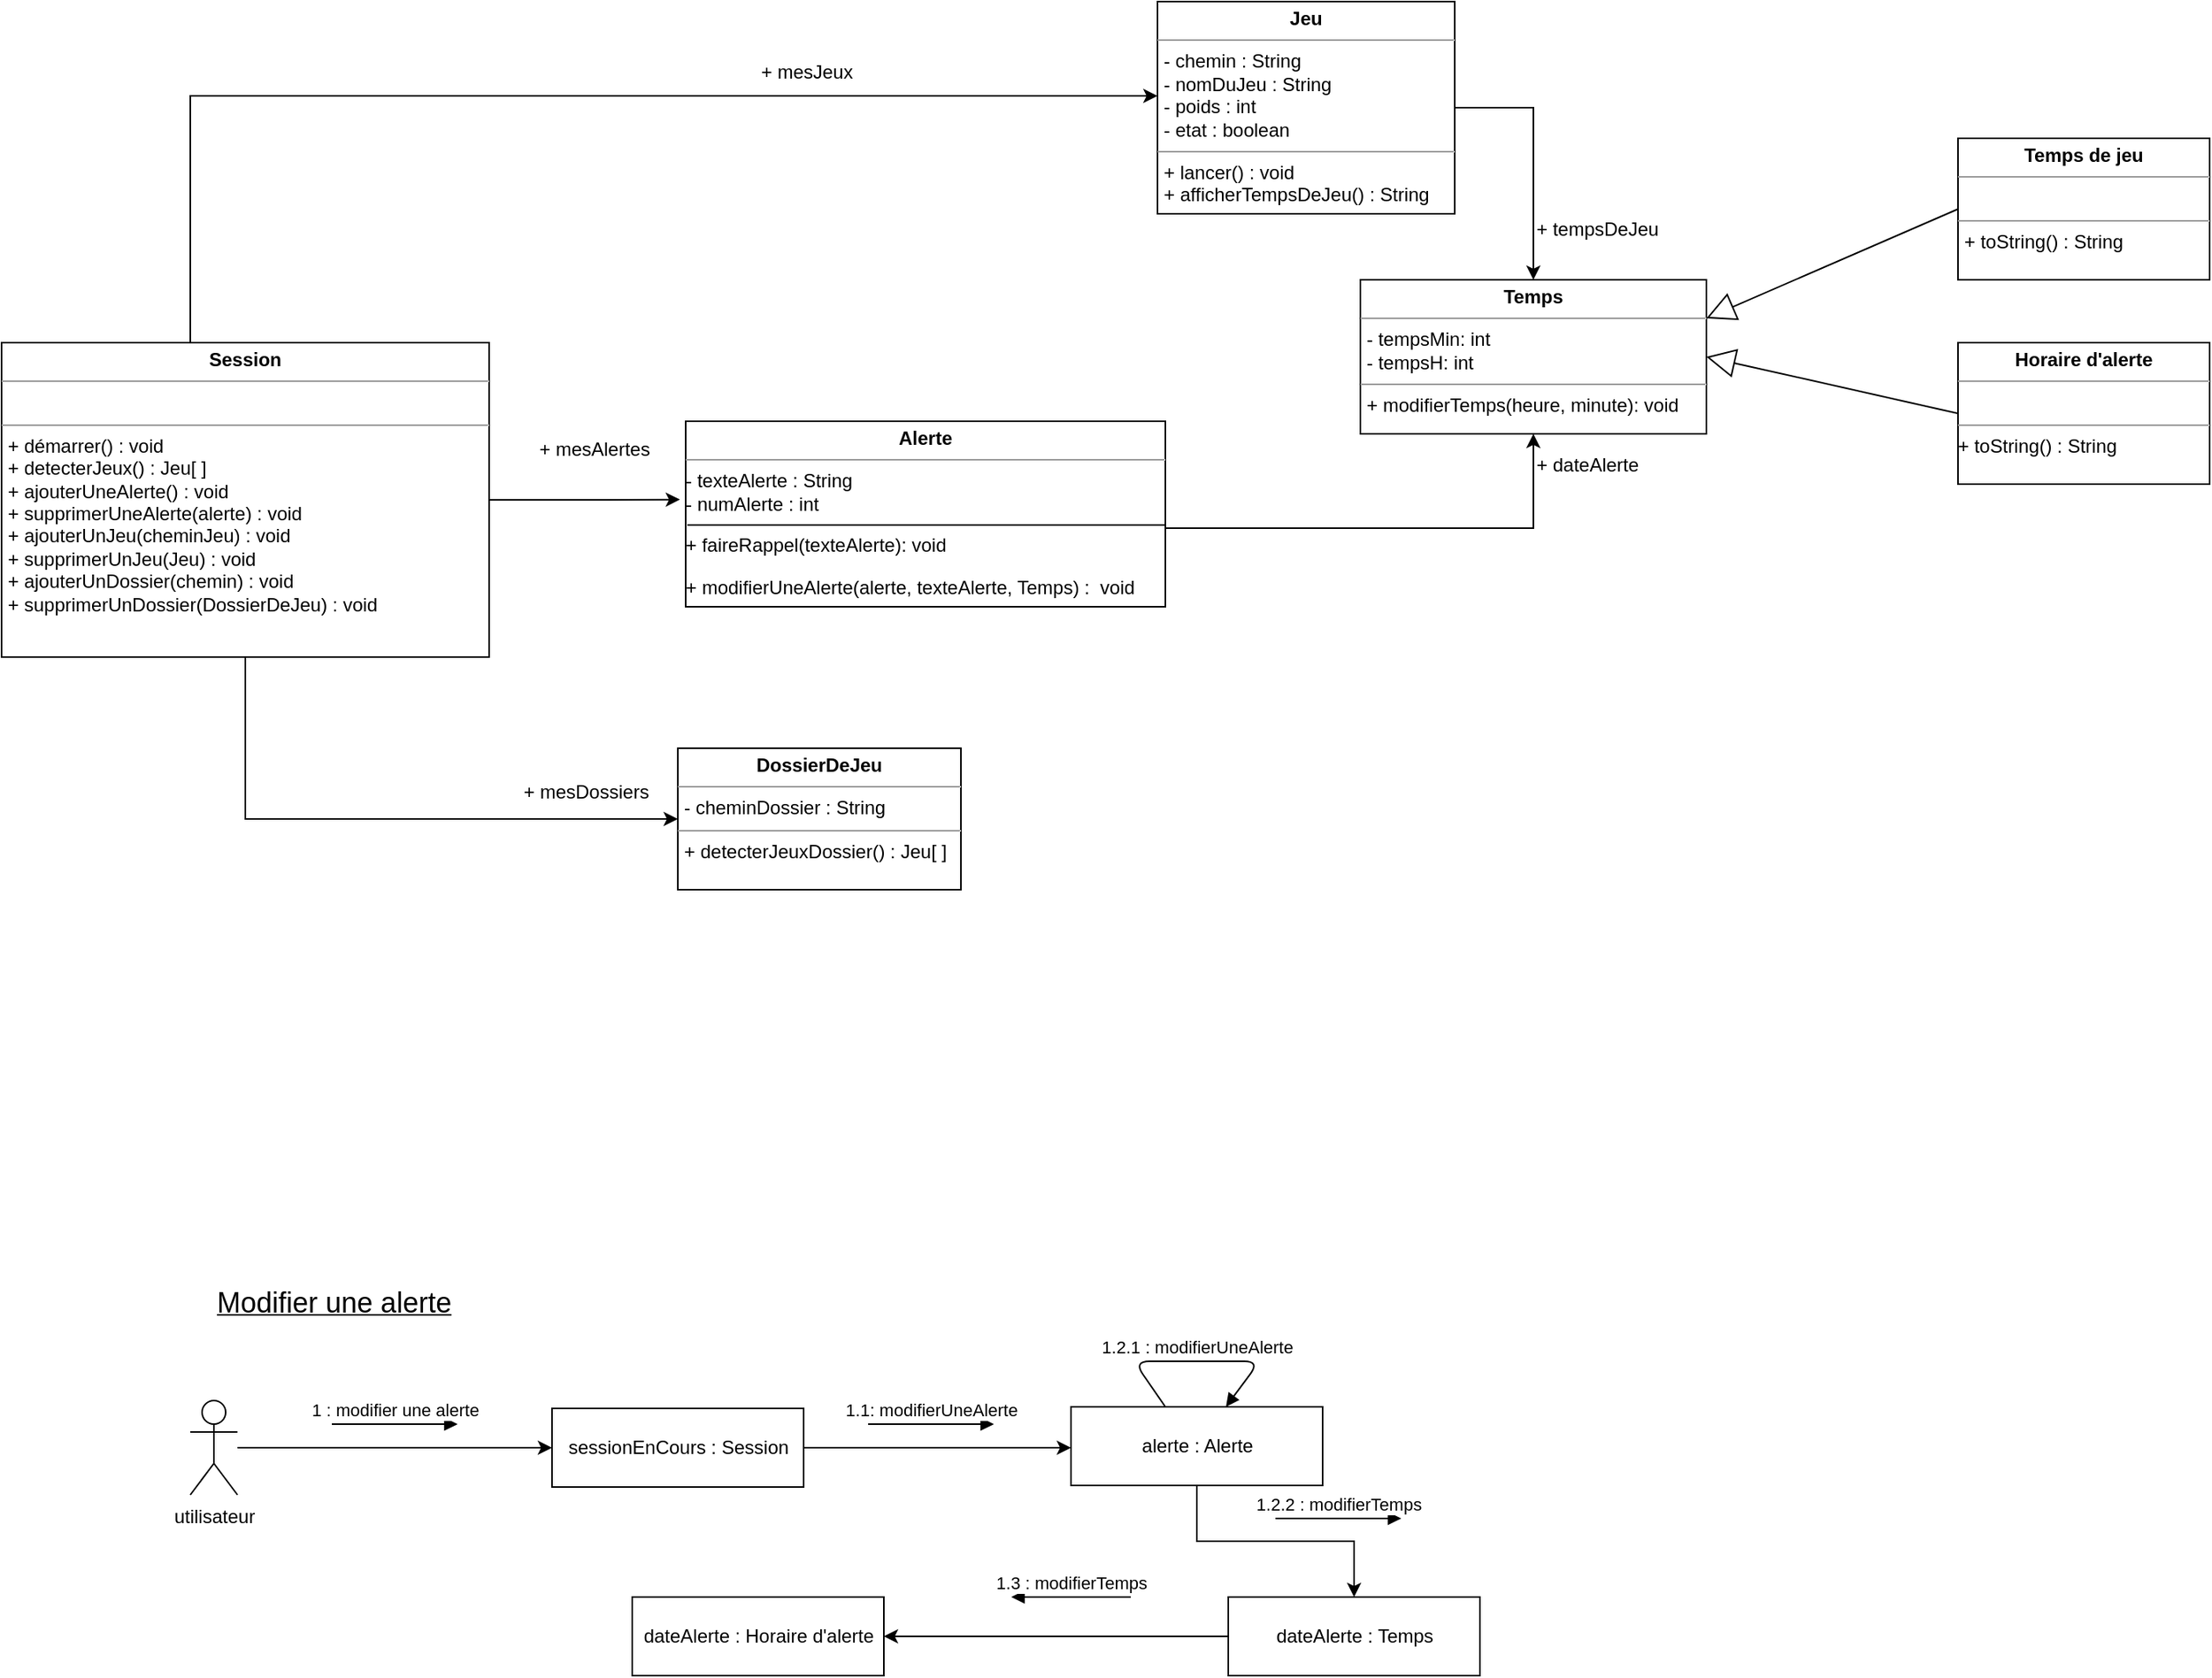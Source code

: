 <mxfile version="10.6.0" type="github"><diagram id="h2h1ouhQ36LWbQkh4_Ej" name="Page-1"><mxGraphModel dx="1394" dy="771" grid="1" gridSize="10" guides="1" tooltips="1" connect="1" arrows="1" fold="1" page="1" pageScale="1" pageWidth="827" pageHeight="1169" math="0" shadow="0"><root><mxCell id="0"/><mxCell id="1" parent="0"/><mxCell id="chVu7LImVVujrHMtMwYy-6" value="" style="edgeStyle=orthogonalEdgeStyle;rounded=0;orthogonalLoop=1;jettySize=auto;html=1;" parent="1" source="chVu7LImVVujrHMtMwYy-1" target="chVu7LImVVujrHMtMwYy-5" edge="1"><mxGeometry relative="1" as="geometry"><mxPoint x="750" y="380" as="targetPoint"/><Array as="points"><mxPoint x="1224" y="343"/></Array></mxGeometry></mxCell><mxCell id="chVu7LImVVujrHMtMwYy-1" value="&lt;p style=&quot;margin: 0px ; margin-top: 4px ; text-align: center&quot;&gt;&lt;b&gt;Jeu&lt;/b&gt;&lt;/p&gt;&lt;hr size=&quot;1&quot;&gt;&lt;p style=&quot;margin: 0px ; margin-left: 4px&quot;&gt;- chemin : String&lt;/p&gt;&lt;p style=&quot;margin: 0px ; margin-left: 4px&quot;&gt;- nomDuJeu : String&lt;/p&gt;&lt;p style=&quot;margin: 0px ; margin-left: 4px&quot;&gt;- poids : int&lt;/p&gt;&lt;p style=&quot;margin: 0px ; margin-left: 4px&quot;&gt;- etat : boolean&lt;br&gt;&lt;/p&gt;&lt;hr size=&quot;1&quot;&gt;&lt;p style=&quot;margin: 0px ; margin-left: 4px&quot;&gt;+ lancer() : void&lt;/p&gt;&lt;p style=&quot;margin: 0px ; margin-left: 4px&quot;&gt;+ afficherTempsDeJeu() : String&lt;br&gt;&lt;/p&gt;" style="verticalAlign=top;align=left;overflow=fill;fontSize=12;fontFamily=Helvetica;html=1;" parent="1" vertex="1"><mxGeometry x="985" y="275" width="189" height="135" as="geometry"/></mxCell><mxCell id="chVu7LImVVujrHMtMwYy-5" value="&lt;p style=&quot;margin: 0px ; margin-top: 4px ; text-align: center&quot;&gt;&lt;b&gt;Temps&lt;br&gt;&lt;/b&gt;&lt;/p&gt;&lt;hr size=&quot;1&quot;&gt;&lt;p style=&quot;margin: 0px ; margin-left: 4px&quot;&gt;- tempsMin: int&lt;/p&gt;&lt;p style=&quot;margin: 0px ; margin-left: 4px&quot;&gt;- tempsH: int&lt;/p&gt;&lt;hr size=&quot;1&quot;&gt;&lt;p style=&quot;margin: 0px ; margin-left: 4px&quot;&gt;+ modifierTemps(heure, minute): void&lt;/p&gt;&lt;p style=&quot;margin: 0px ; margin-left: 4px&quot;&gt;&lt;br&gt;&lt;/p&gt;" style="verticalAlign=top;align=left;overflow=fill;fontSize=12;fontFamily=Helvetica;html=1;" parent="1" vertex="1"><mxGeometry x="1114" y="452" width="220" height="98" as="geometry"/></mxCell><mxCell id="chVu7LImVVujrHMtMwYy-3" style="edgeStyle=orthogonalEdgeStyle;rounded=0;orthogonalLoop=1;jettySize=auto;html=1;" parent="1" source="chVu7LImVVujrHMtMwYy-18" target="chVu7LImVVujrHMtMwYy-1" edge="1"><mxGeometry relative="1" as="geometry"><mxPoint x="370" y="430" as="sourcePoint"/><Array as="points"><mxPoint x="370" y="335"/></Array></mxGeometry></mxCell><mxCell id="chVu7LImVVujrHMtMwYy-11" style="edgeStyle=orthogonalEdgeStyle;rounded=0;orthogonalLoop=1;jettySize=auto;html=1;exitX=1;exitY=0.5;exitDx=0;exitDy=0;entryX=0.5;entryY=1;entryDx=0;entryDy=0;" parent="1" source="chVu7LImVVujrHMtMwYy-9" target="chVu7LImVVujrHMtMwYy-5" edge="1"><mxGeometry relative="1" as="geometry"><mxPoint x="760" y="570" as="targetPoint"/><Array as="points"><mxPoint x="990" y="610"/><mxPoint x="1224" y="610"/></Array></mxGeometry></mxCell><mxCell id="chVu7LImVVujrHMtMwYy-9" value="&lt;p style=&quot;margin: 0px ; margin-top: 4px ; text-align: center&quot;&gt;&lt;b&gt;Alerte&lt;br&gt;&lt;/b&gt;&lt;/p&gt;&lt;hr size=&quot;1&quot;&gt;&lt;div&gt;- texteAlerte : String&lt;/div&gt;&lt;div&gt;- numAlerte : int&lt;br&gt;&lt;/div&gt;&lt;p&gt;+ faireRappel(texteAlerte): void&lt;/p&gt;&lt;p&gt;+ modifierUneAlerte(alerte, texteAlerte, Temps) :&amp;nbsp; void&lt;/p&gt;" style="verticalAlign=top;align=left;overflow=fill;fontSize=12;fontFamily=Helvetica;html=1;" parent="1" vertex="1"><mxGeometry x="685" y="542" width="305" height="118" as="geometry"/></mxCell><mxCell id="chVu7LImVVujrHMtMwYy-12" value="+ dateAlerte" style="text;html=1;resizable=0;points=[];autosize=1;align=left;verticalAlign=top;spacingTop=-4;" parent="1" vertex="1"><mxGeometry x="1224" y="560" width="80" height="20" as="geometry"/></mxCell><mxCell id="chVu7LImVVujrHMtMwYy-13" value="+ tempsDeJeu" style="text;html=1;resizable=0;points=[];autosize=1;align=left;verticalAlign=top;spacingTop=-4;" parent="1" vertex="1"><mxGeometry x="1224" y="410" width="100" height="20" as="geometry"/></mxCell><mxCell id="chVu7LImVVujrHMtMwYy-19" style="edgeStyle=orthogonalEdgeStyle;rounded=0;orthogonalLoop=1;jettySize=auto;html=1;exitX=1;exitY=0.5;exitDx=0;exitDy=0;entryX=-0.012;entryY=0.422;entryDx=0;entryDy=0;entryPerimeter=0;" parent="1" source="chVu7LImVVujrHMtMwYy-18" target="chVu7LImVVujrHMtMwYy-9" edge="1"><mxGeometry relative="1" as="geometry"/></mxCell><mxCell id="chVu7LImVVujrHMtMwYy-32" style="edgeStyle=orthogonalEdgeStyle;rounded=0;orthogonalLoop=1;jettySize=auto;html=1;exitX=0.5;exitY=1;exitDx=0;exitDy=0;entryX=0;entryY=0.5;entryDx=0;entryDy=0;" parent="1" source="chVu7LImVVujrHMtMwYy-18" target="chVu7LImVVujrHMtMwYy-31" edge="1"><mxGeometry relative="1" as="geometry"/></mxCell><mxCell id="chVu7LImVVujrHMtMwYy-18" value="&lt;p style=&quot;margin: 0px ; margin-top: 4px ; text-align: center&quot;&gt;&lt;b&gt;Session&lt;/b&gt;&lt;/p&gt;&lt;hr size=&quot;1&quot;&gt;&lt;p style=&quot;margin: 0px ; margin-left: 4px&quot;&gt;&lt;br&gt;&lt;/p&gt;&lt;hr size=&quot;1&quot;&gt;&lt;p style=&quot;margin: 0px ; margin-left: 4px&quot;&gt;+ démarrer() : void&lt;br&gt;+ detecterJeux() : Jeu[ ]&lt;/p&gt;&lt;p style=&quot;margin: 0px ; margin-left: 4px&quot;&gt;+ ajouterUneAlerte() : void&lt;/p&gt;&lt;p style=&quot;margin: 0px ; margin-left: 4px&quot;&gt;+ supprimerUneAlerte(alerte) : void&lt;/p&gt;&lt;p style=&quot;margin: 0px ; margin-left: 4px&quot;&gt;+ ajouterUnJeu(cheminJeu) : void&lt;/p&gt;&lt;p style=&quot;margin: 0px ; margin-left: 4px&quot;&gt;+ supprimerUnJeu(Jeu) : void&lt;/p&gt;&lt;p style=&quot;margin: 0px ; margin-left: 4px&quot;&gt;+ ajouterUnDossier(chemin) : void&lt;/p&gt;&lt;p style=&quot;margin: 0px ; margin-left: 4px&quot;&gt;+ supprimerUnDossier(DossierDeJeu) : void&lt;br&gt;&lt;/p&gt;&lt;p style=&quot;margin: 0px ; margin-left: 4px&quot;&gt;&lt;br&gt;&lt;/p&gt;&lt;p style=&quot;margin: 0px ; margin-left: 4px&quot;&gt;&lt;br&gt;&lt;/p&gt;" style="verticalAlign=top;align=left;overflow=fill;fontSize=12;fontFamily=Helvetica;html=1;" parent="1" vertex="1"><mxGeometry x="250" y="492" width="310" height="200" as="geometry"/></mxCell><mxCell id="chVu7LImVVujrHMtMwYy-22" value="+ mesAlertes" style="text;html=1;resizable=0;points=[];autosize=1;align=left;verticalAlign=top;spacingTop=-4;" parent="1" vertex="1"><mxGeometry x="590" y="550" width="90" height="20" as="geometry"/></mxCell><mxCell id="chVu7LImVVujrHMtMwYy-25" value="+ mesJeux" style="text;html=1;resizable=0;points=[];autosize=1;align=left;verticalAlign=top;spacingTop=-4;" parent="1" vertex="1"><mxGeometry x="731" y="310" width="80" height="20" as="geometry"/></mxCell><mxCell id="chVu7LImVVujrHMtMwYy-26" value="&lt;p style=&quot;margin: 0px ; margin-top: 4px ; text-align: center&quot;&gt;&lt;b&gt;Horaire d'alerte&lt;br&gt;&lt;/b&gt;&lt;/p&gt;&lt;hr size=&quot;1&quot;&gt;&lt;br&gt;&lt;hr size=&quot;1&quot;&gt;+ toString() : String" style="verticalAlign=top;align=left;overflow=fill;fontSize=12;fontFamily=Helvetica;html=1;" parent="1" vertex="1"><mxGeometry x="1494" y="492" width="160" height="90" as="geometry"/></mxCell><mxCell id="chVu7LImVVujrHMtMwYy-27" value="&lt;p style=&quot;margin: 0px ; margin-top: 4px ; text-align: center&quot;&gt;&lt;b&gt;Temps de jeu&lt;br&gt;&lt;/b&gt;&lt;/p&gt;&lt;hr size=&quot;1&quot;&gt;&lt;p style=&quot;margin: 0px ; margin-left: 4px&quot;&gt;&lt;br&gt;&lt;/p&gt;&lt;hr size=&quot;1&quot;&gt;&lt;p style=&quot;margin: 0px ; margin-left: 4px&quot;&gt;+ toString() : String&lt;/p&gt;" style="verticalAlign=top;align=left;overflow=fill;fontSize=12;fontFamily=Helvetica;html=1;" parent="1" vertex="1"><mxGeometry x="1494" y="362" width="160" height="90" as="geometry"/></mxCell><mxCell id="chVu7LImVVujrHMtMwYy-28" value="" style="endArrow=block;endSize=16;endFill=0;html=1;exitX=0;exitY=0.5;exitDx=0;exitDy=0;entryX=1;entryY=0.5;entryDx=0;entryDy=0;" parent="1" source="chVu7LImVVujrHMtMwYy-26" target="chVu7LImVVujrHMtMwYy-5" edge="1"><mxGeometry width="160" relative="1" as="geometry"><mxPoint x="1424" y="650" as="sourcePoint"/><mxPoint x="1584" y="650" as="targetPoint"/></mxGeometry></mxCell><mxCell id="chVu7LImVVujrHMtMwYy-29" value="" style="endArrow=block;endSize=16;endFill=0;html=1;exitX=0;exitY=0.5;exitDx=0;exitDy=0;entryX=1;entryY=0.25;entryDx=0;entryDy=0;" parent="1" source="chVu7LImVVujrHMtMwYy-27" target="chVu7LImVVujrHMtMwYy-5" edge="1"><mxGeometry width="160" relative="1" as="geometry"><mxPoint x="1414" y="555" as="sourcePoint"/><mxPoint x="1224" y="475" as="targetPoint"/></mxGeometry></mxCell><mxCell id="chVu7LImVVujrHMtMwYy-30" value="" style="line;strokeWidth=1;fillColor=none;align=left;verticalAlign=middle;spacingTop=-1;spacingLeft=3;spacingRight=3;rotatable=0;labelPosition=right;points=[];portConstraint=eastwest;" parent="1" vertex="1"><mxGeometry x="686" y="604" width="304" height="8" as="geometry"/></mxCell><mxCell id="chVu7LImVVujrHMtMwYy-31" value="&lt;p style=&quot;margin: 0px ; margin-top: 4px ; text-align: center&quot;&gt;&lt;b&gt;DossierDeJeu&lt;br&gt;&lt;/b&gt;&lt;/p&gt;&lt;hr size=&quot;1&quot;&gt;&lt;p style=&quot;margin: 0px ; margin-left: 4px&quot;&gt;- cheminDossier : String&lt;br&gt;&lt;/p&gt;&lt;hr size=&quot;1&quot;&gt;&lt;p style=&quot;margin: 0px ; margin-left: 4px&quot;&gt;+ detecterJeuxDossier() : Jeu[ ]&lt;br&gt;&lt;/p&gt;" style="verticalAlign=top;align=left;overflow=fill;fontSize=12;fontFamily=Helvetica;html=1;" parent="1" vertex="1"><mxGeometry x="680" y="750" width="180" height="90" as="geometry"/></mxCell><mxCell id="chVu7LImVVujrHMtMwYy-33" value="+ mesDossiers" style="text;html=1;resizable=0;points=[];autosize=1;align=left;verticalAlign=top;spacingTop=-4;" parent="1" vertex="1"><mxGeometry x="580" y="768" width="100" height="20" as="geometry"/></mxCell><mxCell id="BJKxJ86-ktN3boFmguCi-6" value="" style="edgeStyle=orthogonalEdgeStyle;rounded=0;orthogonalLoop=1;jettySize=auto;html=1;" edge="1" parent="1" source="BJKxJ86-ktN3boFmguCi-4" target="BJKxJ86-ktN3boFmguCi-5"><mxGeometry relative="1" as="geometry"><Array as="points"><mxPoint x="740" y="1195"/><mxPoint x="740" y="1195"/></Array></mxGeometry></mxCell><mxCell id="BJKxJ86-ktN3boFmguCi-4" value="sessionEnCours : Session" style="html=1;" vertex="1" parent="1"><mxGeometry x="600" y="1170" width="160" height="50" as="geometry"/></mxCell><mxCell id="BJKxJ86-ktN3boFmguCi-17" value="" style="edgeStyle=orthogonalEdgeStyle;rounded=0;orthogonalLoop=1;jettySize=auto;html=1;" edge="1" parent="1" source="BJKxJ86-ktN3boFmguCi-5" target="BJKxJ86-ktN3boFmguCi-16"><mxGeometry relative="1" as="geometry"/></mxCell><mxCell id="BJKxJ86-ktN3boFmguCi-5" value="alerte : Alerte" style="html=1;" vertex="1" parent="1"><mxGeometry x="930" y="1169" width="160" height="50" as="geometry"/></mxCell><mxCell id="BJKxJ86-ktN3boFmguCi-19" value="" style="edgeStyle=orthogonalEdgeStyle;rounded=0;orthogonalLoop=1;jettySize=auto;html=1;" edge="1" parent="1" source="BJKxJ86-ktN3boFmguCi-16" target="BJKxJ86-ktN3boFmguCi-18"><mxGeometry relative="1" as="geometry"/></mxCell><mxCell id="BJKxJ86-ktN3boFmguCi-16" value="dateAlerte : Temps" style="html=1;" vertex="1" parent="1"><mxGeometry x="1030" y="1290" width="160" height="50" as="geometry"/></mxCell><mxCell id="BJKxJ86-ktN3boFmguCi-18" value="&lt;div&gt;dateAlerte : Horaire d'alerte&lt;/div&gt;" style="html=1;" vertex="1" parent="1"><mxGeometry x="651" y="1290" width="160" height="50" as="geometry"/></mxCell><mxCell id="BJKxJ86-ktN3boFmguCi-7" value="&lt;u&gt;&lt;font style=&quot;font-size: 18px&quot;&gt;Modifier une alerte&lt;/font&gt;&lt;br&gt;&lt;/u&gt;" style="text;html=1;resizable=0;points=[];autosize=1;align=left;verticalAlign=top;spacingTop=-4;" vertex="1" parent="1"><mxGeometry x="385" y="1090" width="160" height="20" as="geometry"/></mxCell><mxCell id="BJKxJ86-ktN3boFmguCi-9" style="edgeStyle=orthogonalEdgeStyle;rounded=0;orthogonalLoop=1;jettySize=auto;html=1;entryX=0;entryY=0.5;entryDx=0;entryDy=0;" edge="1" parent="1" target="BJKxJ86-ktN3boFmguCi-4"><mxGeometry relative="1" as="geometry"><mxPoint x="400" y="1195" as="sourcePoint"/><Array as="points"><mxPoint x="480" y="1195"/><mxPoint x="480" y="1195"/></Array></mxGeometry></mxCell><mxCell id="BJKxJ86-ktN3boFmguCi-8" value="utilisateur" style="shape=umlActor;verticalLabelPosition=bottom;labelBackgroundColor=#ffffff;verticalAlign=top;html=1;" vertex="1" parent="1"><mxGeometry x="370" y="1165" width="30" height="60" as="geometry"/></mxCell><mxCell id="BJKxJ86-ktN3boFmguCi-14" value="1 : modifier une alerte" style="html=1;verticalAlign=bottom;endArrow=block;" edge="1" parent="1"><mxGeometry width="80" relative="1" as="geometry"><mxPoint x="460" y="1180" as="sourcePoint"/><mxPoint x="540" y="1180" as="targetPoint"/></mxGeometry></mxCell><mxCell id="BJKxJ86-ktN3boFmguCi-15" value="1.1: modifierUneAlerte" style="html=1;verticalAlign=bottom;endArrow=block;" edge="1" parent="1"><mxGeometry width="80" relative="1" as="geometry"><mxPoint x="801" y="1180" as="sourcePoint"/><mxPoint x="881" y="1180" as="targetPoint"/></mxGeometry></mxCell><mxCell id="BJKxJ86-ktN3boFmguCi-20" value="1.2.2 : modifierTemps" style="html=1;verticalAlign=bottom;endArrow=block;" edge="1" parent="1"><mxGeometry width="80" relative="1" as="geometry"><mxPoint x="1060" y="1240" as="sourcePoint"/><mxPoint x="1140" y="1240" as="targetPoint"/></mxGeometry></mxCell><mxCell id="BJKxJ86-ktN3boFmguCi-22" value="1.2.1 : modifierUneAlerte" style="html=1;verticalAlign=bottom;endArrow=block;exitX=0.375;exitY=0;exitDx=0;exitDy=0;exitPerimeter=0;" edge="1" parent="1" source="BJKxJ86-ktN3boFmguCi-5" target="BJKxJ86-ktN3boFmguCi-5"><mxGeometry width="80" relative="1" as="geometry"><mxPoint x="1040" y="1090" as="sourcePoint"/><mxPoint x="1120" y="1090" as="targetPoint"/><Array as="points"><mxPoint x="1050" y="1140"/></Array></mxGeometry></mxCell><mxCell id="BJKxJ86-ktN3boFmguCi-24" value="1.3 : modifierTemps" style="html=1;verticalAlign=bottom;endArrow=block;" edge="1" parent="1"><mxGeometry width="80" relative="1" as="geometry"><mxPoint x="968" y="1290" as="sourcePoint"/><mxPoint x="892" y="1290" as="targetPoint"/></mxGeometry></mxCell></root></mxGraphModel></diagram></mxfile>